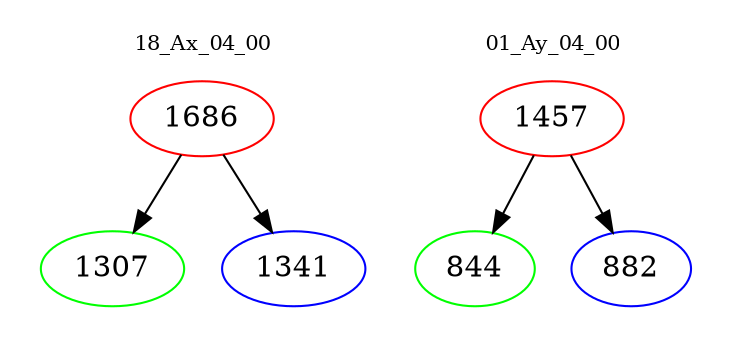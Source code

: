 digraph{
subgraph cluster_0 {
color = white
label = "18_Ax_04_00";
fontsize=10;
T0_1686 [label="1686", color="red"]
T0_1686 -> T0_1307 [color="black"]
T0_1307 [label="1307", color="green"]
T0_1686 -> T0_1341 [color="black"]
T0_1341 [label="1341", color="blue"]
}
subgraph cluster_1 {
color = white
label = "01_Ay_04_00";
fontsize=10;
T1_1457 [label="1457", color="red"]
T1_1457 -> T1_844 [color="black"]
T1_844 [label="844", color="green"]
T1_1457 -> T1_882 [color="black"]
T1_882 [label="882", color="blue"]
}
}

